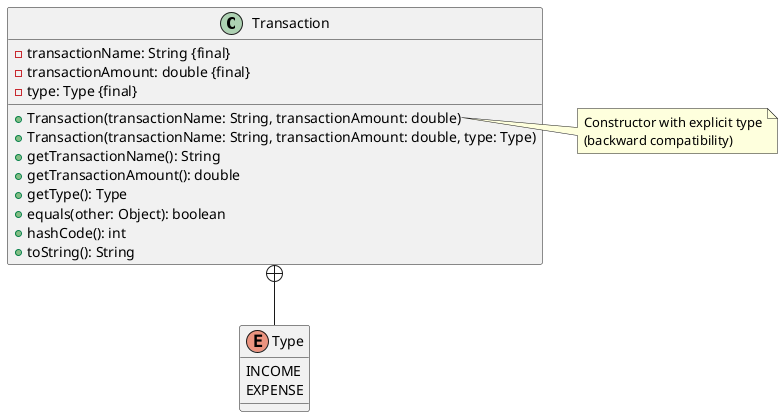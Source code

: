 @startuml Transaction

class Transaction {
  - transactionName: String {final}
  - transactionAmount: double {final}
  - type: Type {final}

  + Transaction(transactionName: String, transactionAmount: double)
  + Transaction(transactionName: String, transactionAmount: double, type: Type)
  + getTransactionName(): String
  + getTransactionAmount(): double
  + getType(): Type
  + equals(other: Object): boolean
  + hashCode(): int
  + toString(): String
}

enum Type {
  INCOME
  EXPENSE
}

Transaction +-- Type

note right of Transaction::Transaction
  Primary constructor: Type is automatically
  determined based on amount sign.
  Positive = INCOME, Negative = EXPENSE
end note

note right of Transaction::Transaction
  Constructor with explicit type
  (backward compatibility)
end note

@enduml